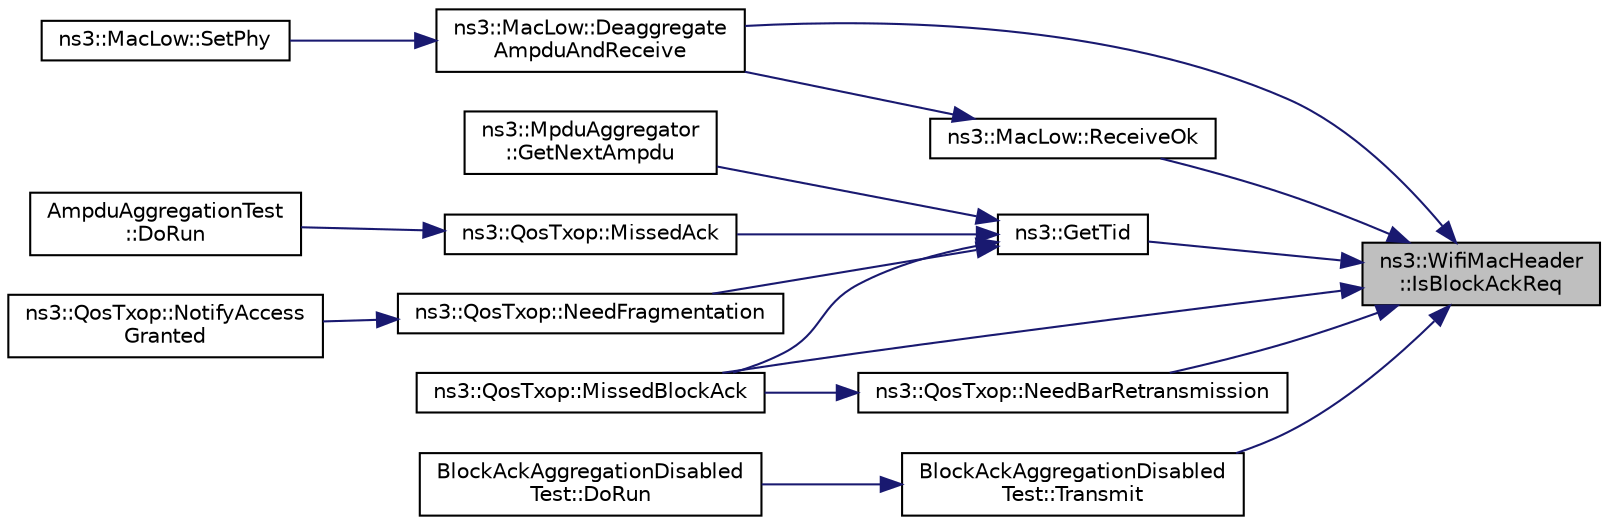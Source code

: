digraph "ns3::WifiMacHeader::IsBlockAckReq"
{
 // LATEX_PDF_SIZE
  edge [fontname="Helvetica",fontsize="10",labelfontname="Helvetica",labelfontsize="10"];
  node [fontname="Helvetica",fontsize="10",shape=record];
  rankdir="RL";
  Node1 [label="ns3::WifiMacHeader\l::IsBlockAckReq",height=0.2,width=0.4,color="black", fillcolor="grey75", style="filled", fontcolor="black",tooltip="Return true if the header is a BlockAckRequest header."];
  Node1 -> Node2 [dir="back",color="midnightblue",fontsize="10",style="solid",fontname="Helvetica"];
  Node2 [label="ns3::MacLow::Deaggregate\lAmpduAndReceive",height=0.2,width=0.4,color="black", fillcolor="white", style="filled",URL="$classns3_1_1_mac_low.html#abac7baed9f0aaeb684e84f44819bce30",tooltip=" "];
  Node2 -> Node3 [dir="back",color="midnightblue",fontsize="10",style="solid",fontname="Helvetica"];
  Node3 [label="ns3::MacLow::SetPhy",height=0.2,width=0.4,color="black", fillcolor="white", style="filled",URL="$classns3_1_1_mac_low.html#abbd1aac31c7ed79f717b9c92cb664608",tooltip="Set up WifiPhy associated with this MacLow."];
  Node1 -> Node4 [dir="back",color="midnightblue",fontsize="10",style="solid",fontname="Helvetica"];
  Node4 [label="ns3::GetTid",height=0.2,width=0.4,color="black", fillcolor="white", style="filled",URL="$group__wifi.html#ga92cc18e2c5aa6bed3728860bbad76ff8",tooltip="Extraction operator for TypeId."];
  Node4 -> Node5 [dir="back",color="midnightblue",fontsize="10",style="solid",fontname="Helvetica"];
  Node5 [label="ns3::MpduAggregator\l::GetNextAmpdu",height=0.2,width=0.4,color="black", fillcolor="white", style="filled",URL="$classns3_1_1_mpdu_aggregator.html#abe47e62b7e26e62857688bf2a1bf537b",tooltip="Attempt to aggregate other MPDUs to the given MPDU, while meeting the following constraints:"];
  Node4 -> Node6 [dir="back",color="midnightblue",fontsize="10",style="solid",fontname="Helvetica"];
  Node6 [label="ns3::QosTxop::MissedAck",height=0.2,width=0.4,color="black", fillcolor="white", style="filled",URL="$classns3_1_1_qos_txop.html#aefd7967703c6f16501599e943f94298b",tooltip="Event handler when an Ack is missed."];
  Node6 -> Node7 [dir="back",color="midnightblue",fontsize="10",style="solid",fontname="Helvetica"];
  Node7 [label="AmpduAggregationTest\l::DoRun",height=0.2,width=0.4,color="black", fillcolor="white", style="filled",URL="$class_ampdu_aggregation_test.html#a7414dc8d4dd982ab4c1eaadb5b2c693d",tooltip="Implementation to actually run this TestCase."];
  Node4 -> Node8 [dir="back",color="midnightblue",fontsize="10",style="solid",fontname="Helvetica"];
  Node8 [label="ns3::QosTxop::MissedBlockAck",height=0.2,width=0.4,color="black", fillcolor="white", style="filled",URL="$classns3_1_1_qos_txop.html#a53f04ba906e1b7c99f35eafbb11d4479",tooltip="Event handler when a BlockAck timeout has occurred."];
  Node4 -> Node9 [dir="back",color="midnightblue",fontsize="10",style="solid",fontname="Helvetica"];
  Node9 [label="ns3::QosTxop::NeedFragmentation",height=0.2,width=0.4,color="black", fillcolor="white", style="filled",URL="$classns3_1_1_qos_txop.html#afdeff6e3cb6c8bb4b3e8291cc77bc631",tooltip="Check if the current packet should be fragmented."];
  Node9 -> Node10 [dir="back",color="midnightblue",fontsize="10",style="solid",fontname="Helvetica"];
  Node10 [label="ns3::QosTxop::NotifyAccess\lGranted",height=0.2,width=0.4,color="black", fillcolor="white", style="filled",URL="$classns3_1_1_qos_txop.html#a0d5a35b715d1c8415d5d95a5f0b2814c",tooltip="Notify the Txop that access has been granted."];
  Node1 -> Node8 [dir="back",color="midnightblue",fontsize="10",style="solid",fontname="Helvetica"];
  Node1 -> Node11 [dir="back",color="midnightblue",fontsize="10",style="solid",fontname="Helvetica"];
  Node11 [label="ns3::QosTxop::NeedBarRetransmission",height=0.2,width=0.4,color="black", fillcolor="white", style="filled",URL="$classns3_1_1_qos_txop.html#aefbf9b2a8f128be1c4b5f9c9adf3cfa5",tooltip="Check if BlockAckRequest should be re-transmitted."];
  Node11 -> Node8 [dir="back",color="midnightblue",fontsize="10",style="solid",fontname="Helvetica"];
  Node1 -> Node12 [dir="back",color="midnightblue",fontsize="10",style="solid",fontname="Helvetica"];
  Node12 [label="ns3::MacLow::ReceiveOk",height=0.2,width=0.4,color="black", fillcolor="white", style="filled",URL="$classns3_1_1_mac_low.html#a2fffa82ad11ebe0e113232813a816eff",tooltip=" "];
  Node12 -> Node2 [dir="back",color="midnightblue",fontsize="10",style="solid",fontname="Helvetica"];
  Node1 -> Node13 [dir="back",color="midnightblue",fontsize="10",style="solid",fontname="Helvetica"];
  Node13 [label="BlockAckAggregationDisabled\lTest::Transmit",height=0.2,width=0.4,color="black", fillcolor="white", style="filled",URL="$class_block_ack_aggregation_disabled_test.html#a999d650953e70b130be1b208d375b46a",tooltip="Callback invoked when PHY transmits a packet."];
  Node13 -> Node14 [dir="back",color="midnightblue",fontsize="10",style="solid",fontname="Helvetica"];
  Node14 [label="BlockAckAggregationDisabled\lTest::DoRun",height=0.2,width=0.4,color="black", fillcolor="white", style="filled",URL="$class_block_ack_aggregation_disabled_test.html#a8c9854ea317152d3c6bc9b83f981a21c",tooltip="Implementation to actually run this TestCase."];
}
